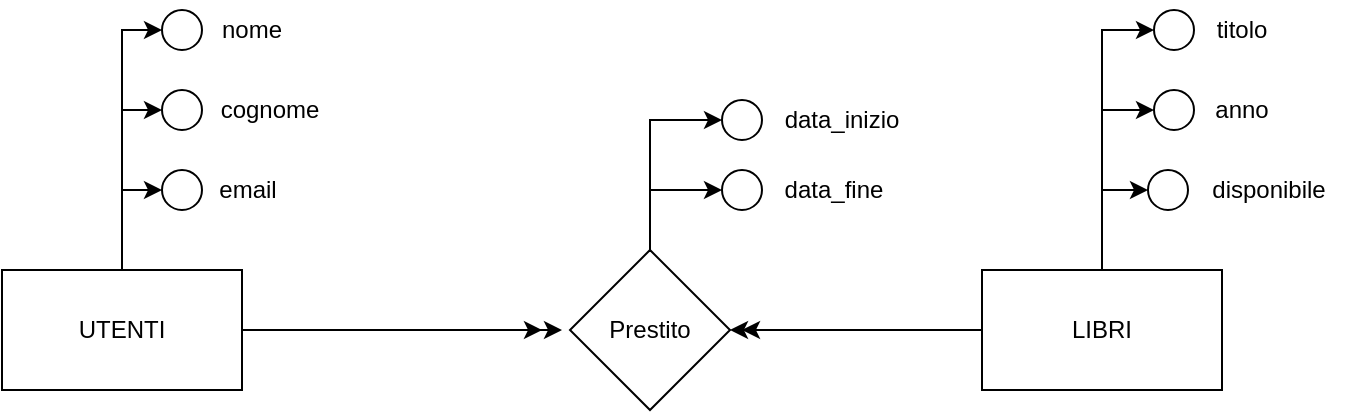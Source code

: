 <mxfile version="24.1.0" type="device">
  <diagram name="Pagina-1" id="owNkygF6JXGHpJ9Iv3RG">
    <mxGraphModel dx="1036" dy="614" grid="1" gridSize="10" guides="1" tooltips="1" connect="1" arrows="1" fold="1" page="1" pageScale="1" pageWidth="827" pageHeight="1169" math="0" shadow="0">
      <root>
        <mxCell id="0" />
        <mxCell id="1" parent="0" />
        <mxCell id="RbyeW6U1wjr4sZPPD0Uc-11" style="edgeStyle=orthogonalEdgeStyle;rounded=0;orthogonalLoop=1;jettySize=auto;html=1;entryX=0;entryY=0.5;entryDx=0;entryDy=0;" edge="1" parent="1" source="RbyeW6U1wjr4sZPPD0Uc-1" target="RbyeW6U1wjr4sZPPD0Uc-4">
          <mxGeometry relative="1" as="geometry" />
        </mxCell>
        <mxCell id="RbyeW6U1wjr4sZPPD0Uc-12" style="edgeStyle=orthogonalEdgeStyle;rounded=0;orthogonalLoop=1;jettySize=auto;html=1;entryX=0;entryY=0.5;entryDx=0;entryDy=0;" edge="1" parent="1" source="RbyeW6U1wjr4sZPPD0Uc-1" target="RbyeW6U1wjr4sZPPD0Uc-5">
          <mxGeometry relative="1" as="geometry" />
        </mxCell>
        <mxCell id="RbyeW6U1wjr4sZPPD0Uc-13" style="edgeStyle=orthogonalEdgeStyle;rounded=0;orthogonalLoop=1;jettySize=auto;html=1;entryX=0;entryY=0.5;entryDx=0;entryDy=0;" edge="1" parent="1" source="RbyeW6U1wjr4sZPPD0Uc-1" target="RbyeW6U1wjr4sZPPD0Uc-6">
          <mxGeometry relative="1" as="geometry" />
        </mxCell>
        <mxCell id="RbyeW6U1wjr4sZPPD0Uc-23" style="edgeStyle=orthogonalEdgeStyle;rounded=0;orthogonalLoop=1;jettySize=auto;html=1;" edge="1" parent="1" source="RbyeW6U1wjr4sZPPD0Uc-1">
          <mxGeometry relative="1" as="geometry">
            <mxPoint x="370" y="350" as="targetPoint" />
          </mxGeometry>
        </mxCell>
        <mxCell id="RbyeW6U1wjr4sZPPD0Uc-24" style="edgeStyle=orthogonalEdgeStyle;rounded=0;orthogonalLoop=1;jettySize=auto;html=1;" edge="1" parent="1" source="RbyeW6U1wjr4sZPPD0Uc-1">
          <mxGeometry relative="1" as="geometry">
            <mxPoint x="360" y="350" as="targetPoint" />
          </mxGeometry>
        </mxCell>
        <mxCell id="RbyeW6U1wjr4sZPPD0Uc-1" value="UTENTI" style="rounded=0;whiteSpace=wrap;html=1;" vertex="1" parent="1">
          <mxGeometry x="90" y="320" width="120" height="60" as="geometry" />
        </mxCell>
        <mxCell id="RbyeW6U1wjr4sZPPD0Uc-20" style="edgeStyle=orthogonalEdgeStyle;rounded=0;orthogonalLoop=1;jettySize=auto;html=1;entryX=0;entryY=0.5;entryDx=0;entryDy=0;" edge="1" parent="1" source="RbyeW6U1wjr4sZPPD0Uc-2" target="RbyeW6U1wjr4sZPPD0Uc-14">
          <mxGeometry relative="1" as="geometry" />
        </mxCell>
        <mxCell id="RbyeW6U1wjr4sZPPD0Uc-21" style="edgeStyle=orthogonalEdgeStyle;rounded=0;orthogonalLoop=1;jettySize=auto;html=1;entryX=0;entryY=0.5;entryDx=0;entryDy=0;" edge="1" parent="1" source="RbyeW6U1wjr4sZPPD0Uc-2" target="RbyeW6U1wjr4sZPPD0Uc-15">
          <mxGeometry relative="1" as="geometry" />
        </mxCell>
        <mxCell id="RbyeW6U1wjr4sZPPD0Uc-22" style="edgeStyle=orthogonalEdgeStyle;rounded=0;orthogonalLoop=1;jettySize=auto;html=1;entryX=0;entryY=0.5;entryDx=0;entryDy=0;" edge="1" parent="1" source="RbyeW6U1wjr4sZPPD0Uc-2" target="RbyeW6U1wjr4sZPPD0Uc-16">
          <mxGeometry relative="1" as="geometry" />
        </mxCell>
        <mxCell id="RbyeW6U1wjr4sZPPD0Uc-25" style="edgeStyle=orthogonalEdgeStyle;rounded=0;orthogonalLoop=1;jettySize=auto;html=1;entryX=1;entryY=0.5;entryDx=0;entryDy=0;" edge="1" parent="1" source="RbyeW6U1wjr4sZPPD0Uc-2" target="RbyeW6U1wjr4sZPPD0Uc-3">
          <mxGeometry relative="1" as="geometry" />
        </mxCell>
        <mxCell id="RbyeW6U1wjr4sZPPD0Uc-26" style="edgeStyle=orthogonalEdgeStyle;rounded=0;orthogonalLoop=1;jettySize=auto;html=1;" edge="1" parent="1" source="RbyeW6U1wjr4sZPPD0Uc-2">
          <mxGeometry relative="1" as="geometry">
            <mxPoint x="460" y="350" as="targetPoint" />
          </mxGeometry>
        </mxCell>
        <mxCell id="RbyeW6U1wjr4sZPPD0Uc-2" value="LIBRI" style="rounded=0;whiteSpace=wrap;html=1;" vertex="1" parent="1">
          <mxGeometry x="580" y="320" width="120" height="60" as="geometry" />
        </mxCell>
        <mxCell id="RbyeW6U1wjr4sZPPD0Uc-31" style="edgeStyle=orthogonalEdgeStyle;rounded=0;orthogonalLoop=1;jettySize=auto;html=1;entryX=0;entryY=0.5;entryDx=0;entryDy=0;" edge="1" parent="1" source="RbyeW6U1wjr4sZPPD0Uc-3" target="RbyeW6U1wjr4sZPPD0Uc-27">
          <mxGeometry relative="1" as="geometry" />
        </mxCell>
        <mxCell id="RbyeW6U1wjr4sZPPD0Uc-32" style="edgeStyle=orthogonalEdgeStyle;rounded=0;orthogonalLoop=1;jettySize=auto;html=1;entryX=0;entryY=0.5;entryDx=0;entryDy=0;" edge="1" parent="1" source="RbyeW6U1wjr4sZPPD0Uc-3" target="RbyeW6U1wjr4sZPPD0Uc-28">
          <mxGeometry relative="1" as="geometry" />
        </mxCell>
        <mxCell id="RbyeW6U1wjr4sZPPD0Uc-3" value="Prestito" style="rhombus;whiteSpace=wrap;html=1;" vertex="1" parent="1">
          <mxGeometry x="374" y="310" width="80" height="80" as="geometry" />
        </mxCell>
        <mxCell id="RbyeW6U1wjr4sZPPD0Uc-4" value="" style="ellipse;whiteSpace=wrap;html=1;aspect=fixed;" vertex="1" parent="1">
          <mxGeometry x="170" y="190" width="20" height="20" as="geometry" />
        </mxCell>
        <mxCell id="RbyeW6U1wjr4sZPPD0Uc-5" value="" style="ellipse;whiteSpace=wrap;html=1;aspect=fixed;" vertex="1" parent="1">
          <mxGeometry x="170" y="230" width="20" height="20" as="geometry" />
        </mxCell>
        <mxCell id="RbyeW6U1wjr4sZPPD0Uc-6" value="" style="ellipse;whiteSpace=wrap;html=1;aspect=fixed;" vertex="1" parent="1">
          <mxGeometry x="170" y="270" width="20" height="20" as="geometry" />
        </mxCell>
        <mxCell id="RbyeW6U1wjr4sZPPD0Uc-8" value="nome" style="text;html=1;align=center;verticalAlign=middle;whiteSpace=wrap;rounded=0;" vertex="1" parent="1">
          <mxGeometry x="185" y="185" width="60" height="30" as="geometry" />
        </mxCell>
        <mxCell id="RbyeW6U1wjr4sZPPD0Uc-9" value="cognome" style="text;html=1;align=center;verticalAlign=middle;whiteSpace=wrap;rounded=0;" vertex="1" parent="1">
          <mxGeometry x="194" y="225" width="60" height="30" as="geometry" />
        </mxCell>
        <mxCell id="RbyeW6U1wjr4sZPPD0Uc-10" value="email" style="text;html=1;align=center;verticalAlign=middle;whiteSpace=wrap;rounded=0;" vertex="1" parent="1">
          <mxGeometry x="183" y="265" width="60" height="30" as="geometry" />
        </mxCell>
        <mxCell id="RbyeW6U1wjr4sZPPD0Uc-14" value="" style="ellipse;whiteSpace=wrap;html=1;aspect=fixed;" vertex="1" parent="1">
          <mxGeometry x="666" y="190" width="20" height="20" as="geometry" />
        </mxCell>
        <mxCell id="RbyeW6U1wjr4sZPPD0Uc-15" value="" style="ellipse;whiteSpace=wrap;html=1;aspect=fixed;" vertex="1" parent="1">
          <mxGeometry x="666" y="230" width="20" height="20" as="geometry" />
        </mxCell>
        <mxCell id="RbyeW6U1wjr4sZPPD0Uc-16" value="" style="ellipse;whiteSpace=wrap;html=1;aspect=fixed;" vertex="1" parent="1">
          <mxGeometry x="663" y="270" width="20" height="20" as="geometry" />
        </mxCell>
        <mxCell id="RbyeW6U1wjr4sZPPD0Uc-17" value="anno" style="text;html=1;align=center;verticalAlign=middle;whiteSpace=wrap;rounded=0;" vertex="1" parent="1">
          <mxGeometry x="680" y="225" width="60" height="30" as="geometry" />
        </mxCell>
        <mxCell id="RbyeW6U1wjr4sZPPD0Uc-18" value="titolo" style="text;html=1;align=center;verticalAlign=middle;whiteSpace=wrap;rounded=0;" vertex="1" parent="1">
          <mxGeometry x="680" y="185" width="60" height="30" as="geometry" />
        </mxCell>
        <mxCell id="RbyeW6U1wjr4sZPPD0Uc-19" value="disponibile" style="text;html=1;align=center;verticalAlign=middle;resizable=0;points=[];autosize=1;strokeColor=none;fillColor=none;" vertex="1" parent="1">
          <mxGeometry x="683" y="265" width="80" height="30" as="geometry" />
        </mxCell>
        <mxCell id="RbyeW6U1wjr4sZPPD0Uc-27" value="" style="ellipse;whiteSpace=wrap;html=1;aspect=fixed;" vertex="1" parent="1">
          <mxGeometry x="450" y="235" width="20" height="20" as="geometry" />
        </mxCell>
        <mxCell id="RbyeW6U1wjr4sZPPD0Uc-28" value="" style="ellipse;whiteSpace=wrap;html=1;aspect=fixed;" vertex="1" parent="1">
          <mxGeometry x="450" y="270" width="20" height="20" as="geometry" />
        </mxCell>
        <mxCell id="RbyeW6U1wjr4sZPPD0Uc-29" value="data_inizio" style="text;html=1;align=center;verticalAlign=middle;whiteSpace=wrap;rounded=0;" vertex="1" parent="1">
          <mxGeometry x="480" y="230" width="60" height="30" as="geometry" />
        </mxCell>
        <mxCell id="RbyeW6U1wjr4sZPPD0Uc-30" value="data_fine" style="text;html=1;align=center;verticalAlign=middle;whiteSpace=wrap;rounded=0;" vertex="1" parent="1">
          <mxGeometry x="476" y="265" width="60" height="30" as="geometry" />
        </mxCell>
      </root>
    </mxGraphModel>
  </diagram>
</mxfile>
